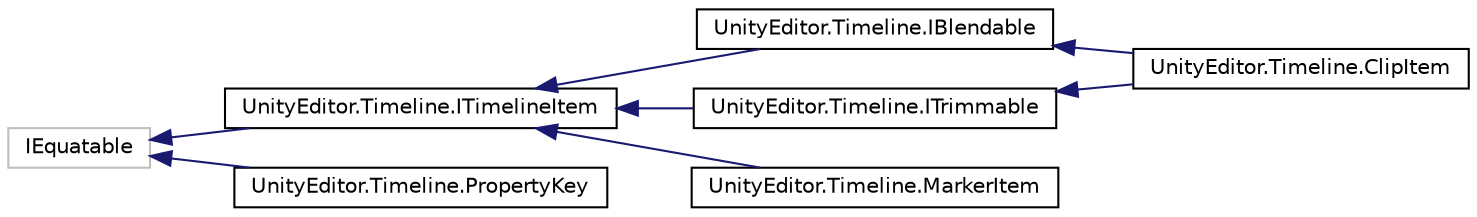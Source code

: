 digraph "Graphical Class Hierarchy"
{
 // LATEX_PDF_SIZE
  edge [fontname="Helvetica",fontsize="10",labelfontname="Helvetica",labelfontsize="10"];
  node [fontname="Helvetica",fontsize="10",shape=record];
  rankdir="LR";
  Node429 [label="IEquatable",height=0.2,width=0.4,color="grey75", fillcolor="white", style="filled",tooltip=" "];
  Node429 -> Node0 [dir="back",color="midnightblue",fontsize="10",style="solid",fontname="Helvetica"];
  Node0 [label="UnityEditor.Timeline.ITimelineItem",height=0.2,width=0.4,color="black", fillcolor="white", style="filled",URL="$interface_unity_editor_1_1_timeline_1_1_i_timeline_item.html",tooltip=" "];
  Node0 -> Node1 [dir="back",color="midnightblue",fontsize="10",style="solid",fontname="Helvetica"];
  Node1 [label="UnityEditor.Timeline.IBlendable",height=0.2,width=0.4,color="black", fillcolor="white", style="filled",URL="$interface_unity_editor_1_1_timeline_1_1_i_blendable.html",tooltip=" "];
  Node1 -> Node2 [dir="back",color="midnightblue",fontsize="10",style="solid",fontname="Helvetica"];
  Node2 [label="UnityEditor.Timeline.ClipItem",height=0.2,width=0.4,color="black", fillcolor="white", style="filled",URL="$class_unity_editor_1_1_timeline_1_1_clip_item.html",tooltip=" "];
  Node0 -> Node3 [dir="back",color="midnightblue",fontsize="10",style="solid",fontname="Helvetica"];
  Node3 [label="UnityEditor.Timeline.ITrimmable",height=0.2,width=0.4,color="black", fillcolor="white", style="filled",URL="$interface_unity_editor_1_1_timeline_1_1_i_trimmable.html",tooltip=" "];
  Node3 -> Node2 [dir="back",color="midnightblue",fontsize="10",style="solid",fontname="Helvetica"];
  Node0 -> Node4 [dir="back",color="midnightblue",fontsize="10",style="solid",fontname="Helvetica"];
  Node4 [label="UnityEditor.Timeline.MarkerItem",height=0.2,width=0.4,color="black", fillcolor="white", style="filled",URL="$class_unity_editor_1_1_timeline_1_1_marker_item.html",tooltip=" "];
  Node429 -> Node435 [dir="back",color="midnightblue",fontsize="10",style="solid",fontname="Helvetica"];
  Node435 [label="UnityEditor.Timeline.PropertyKey",height=0.2,width=0.4,color="black", fillcolor="white", style="filled",URL="$struct_unity_editor_1_1_timeline_1_1_property_key.html",tooltip=" "];
}
